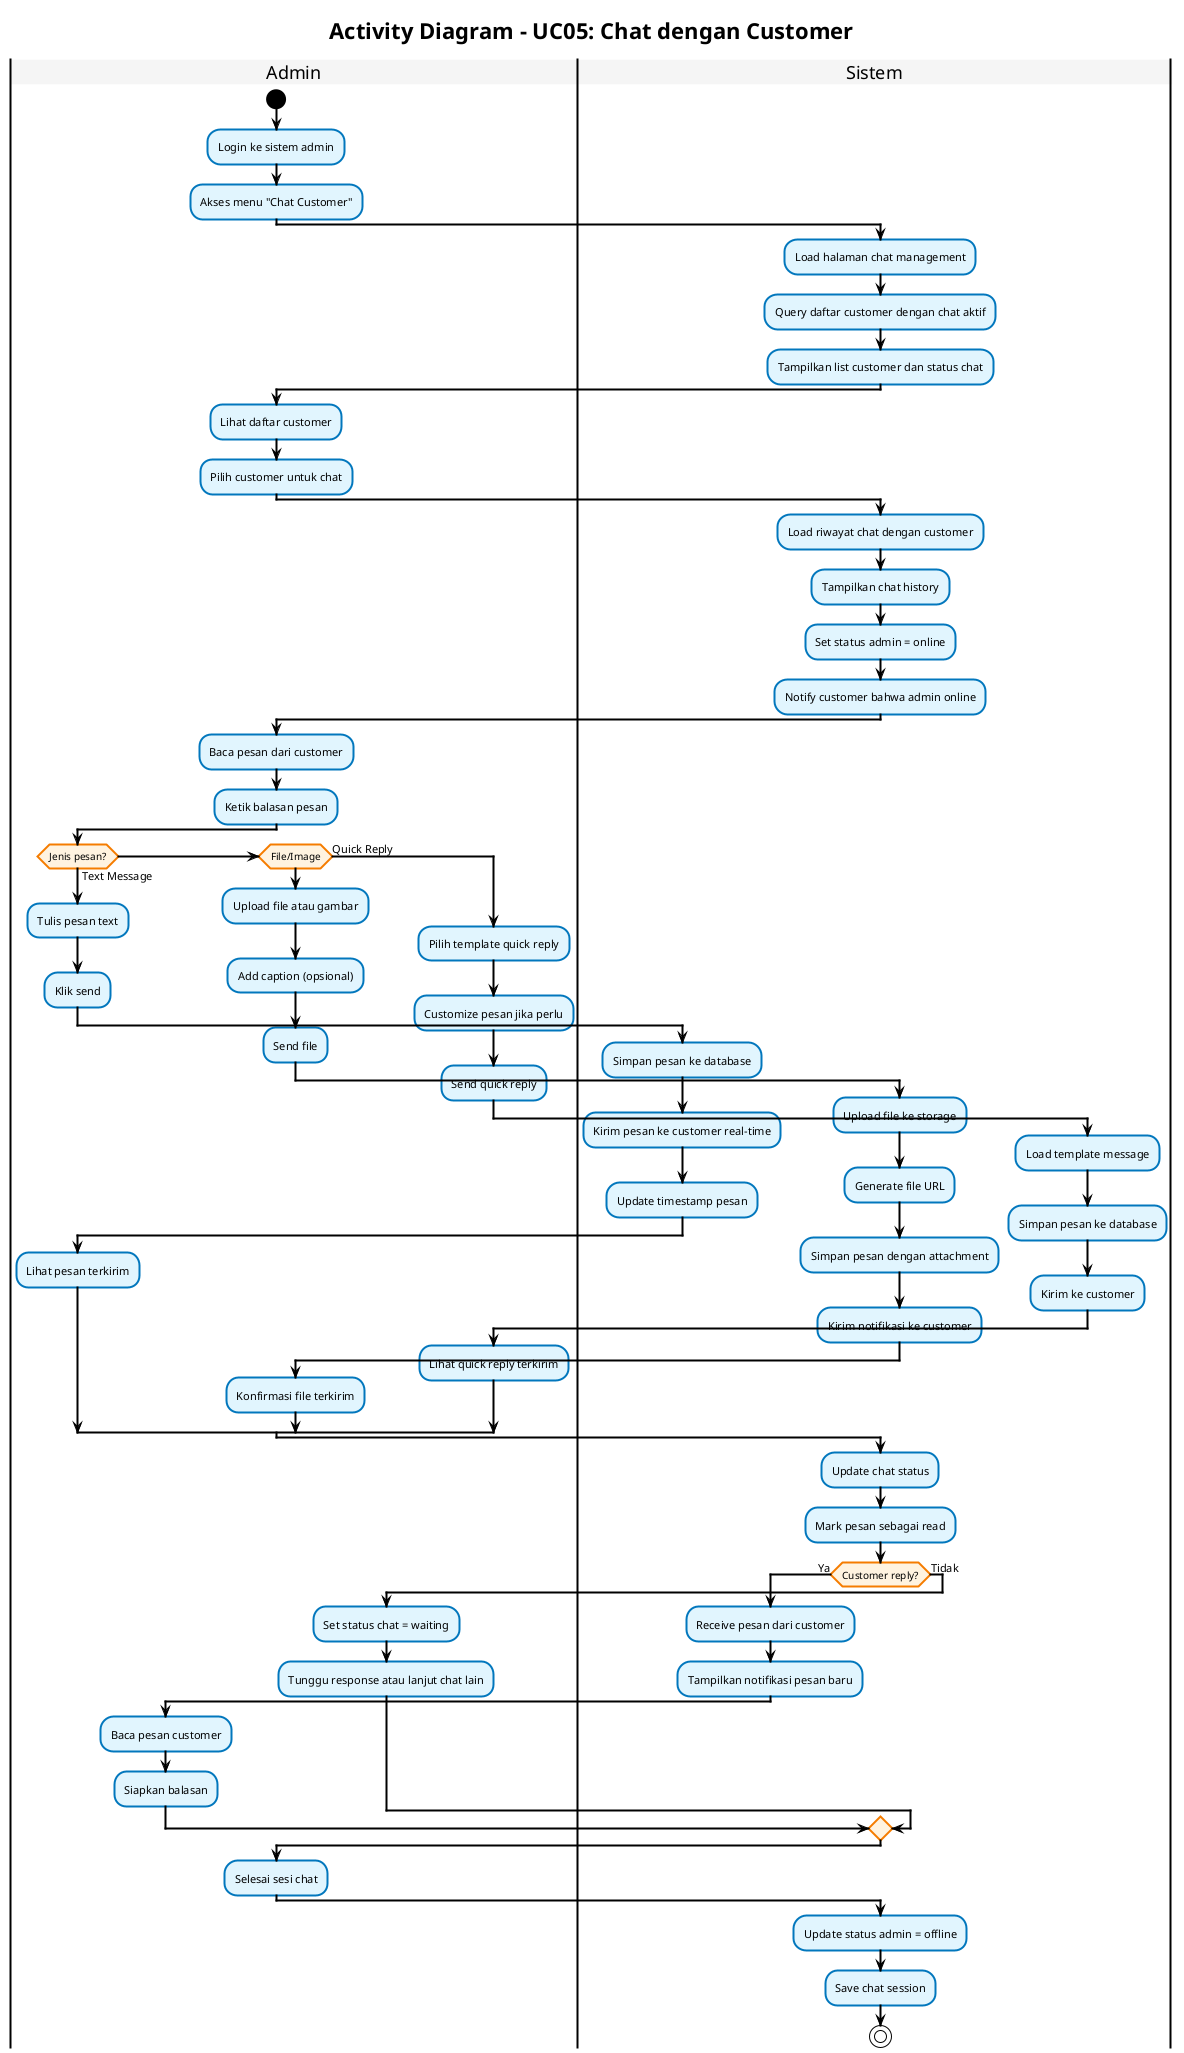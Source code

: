 @startuml

!theme plain
skinparam backgroundColor white
skinparam shadowing false
skinparam handwritten false

' Styling UML BPMN yang tegas dan standar
skinparam activity {
    BackgroundColor #E1F5FE
    BorderColor #0277BD
    BorderThickness 2
    FontSize 11
}

skinparam activityDiamond {
    BackgroundColor #FFF3E0
    BorderColor #F57C00
    BorderThickness 2
    FontSize 10
}

skinparam activityStart {
    Color black
}

skinparam activityEnd {
    Color black
}

skinparam arrow {
    Color black
    Thickness 2
}

skinparam swimlane {
    BorderColor black
    BorderThickness 2
    TitleBackgroundColor #F5F5F5
}

skinparam linetype ortho
skinparam nodesep 20
skinparam ranksep 30

title **Activity Diagram - UC05: Chat dengan Customer**

|Admin|
start
:Login ke sistem admin;
:Akses menu "Chat Customer";

|Sistem|
:Load halaman chat management;
:Query daftar customer dengan chat aktif;
:Tampilkan list customer dan status chat;

|Admin|
:Lihat daftar customer;
:Pilih customer untuk chat;

|Sistem|
:Load riwayat chat dengan customer;
:Tampilkan chat history;
:Set status admin = online;
:Notify customer bahwa admin online;

|Admin|
:Baca pesan dari customer;
:Ketik balasan pesan;

if (Jenis pesan?) then (Text Message)
  :Tulis pesan text;
  :Klik send;
  
  |Sistem|
  :Simpan pesan ke database;
  :Kirim pesan ke customer real-time;
  :Update timestamp pesan;
  
  |Admin|
  :Lihat pesan terkirim;
else if (File/Image)
  :Upload file atau gambar;
  :Add caption (opsional);
  :Send file;
  
  |Sistem|
  :Upload file ke storage;
  :Generate file URL;
  :Simpan pesan dengan attachment;
  :Kirim notifikasi ke customer;
  
  |Admin|
  :Konfirmasi file terkirim;
else (Quick Reply)
  :Pilih template quick reply;
  :Customize pesan jika perlu;
  :Send quick reply;
  
  |Sistem|
  :Load template message;
  :Simpan pesan ke database;
  :Kirim ke customer;
  
  |Admin|
  :Lihat quick reply terkirim;
endif

|Sistem|
:Update chat status;
:Mark pesan sebagai read;

if (Customer reply?) then (Ya)
  :Receive pesan dari customer;
  :Tampilkan notifikasi pesan baru;
  
  |Admin|
  :Baca pesan customer;
  :Siapkan balasan;
else (Tidak)
  :Set status chat = waiting;
  
  |Admin|
  :Tunggu response atau lanjut chat lain;
endif

' MERGE POINT - All paths converge here
|Admin|
:Selesai sesi chat;

|Sistem|
:Update status admin = offline;
:Save chat session;
' SINGLE END POINT
stop

@enduml
